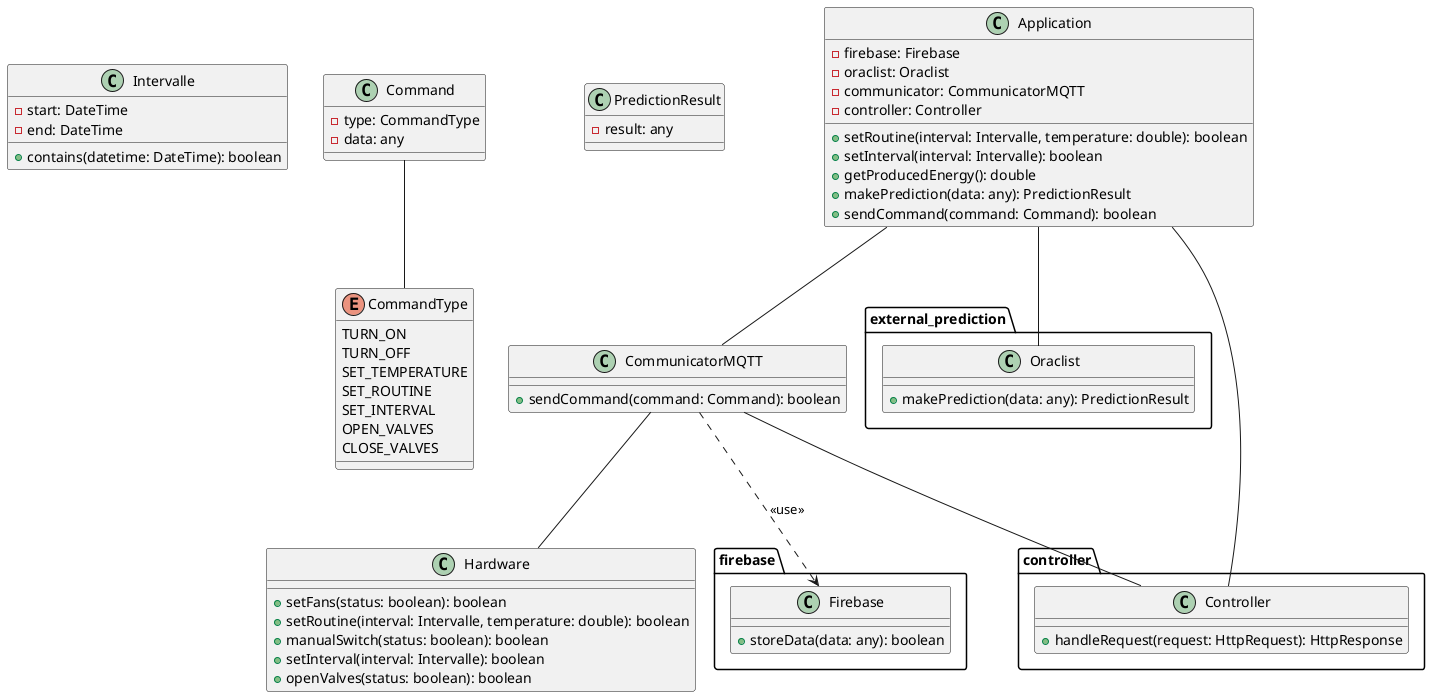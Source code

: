 @startuml

class Intervalle {
    - start: DateTime
    - end: DateTime
    + contains(datetime: DateTime): boolean
}

class Command {
    - type: CommandType
    - data: any
}

enum CommandType {
    TURN_ON
    TURN_OFF
    SET_TEMPERATURE
    SET_ROUTINE
    SET_INTERVAL
    OPEN_VALVES
    CLOSE_VALVES
}

class PredictionResult {
    - result: any
}

package firebase {
    class Firebase {
        + storeData(data: any): boolean
    }
}


class Hardware {
    + setFans(status: boolean): boolean
    + setRoutine(interval: Intervalle, temperature: double): boolean
    + manualSwitch(status: boolean): boolean
    + setInterval(interval: Intervalle): boolean
    + openValves(status: boolean): boolean
}

class Application {
    - firebase: Firebase
    - oraclist: Oraclist
    - communicator: CommunicatorMQTT
    - controller: Controller

    + setRoutine(interval: Intervalle, temperature: double): boolean
    + setInterval(interval: Intervalle): boolean
    + getProducedEnergy(): double
    + makePrediction(data: any): PredictionResult
    + sendCommand(command: Command): boolean
}

package external_prediction {
    class Oraclist {
        + makePrediction(data: any): PredictionResult
    }
}

package controller {
    class Controller {
        + handleRequest(request: HttpRequest): HttpResponse
    }
}

class CommunicatorMQTT {
    + sendCommand(command: Command): boolean
}

Application -- Oraclist
Application -- CommunicatorMQTT
Application -- Controller

CommunicatorMQTT -- Controller
CommunicatorMQTT -- Hardware
CommunicatorMQTT ..> Firebase: <<use>>

Command -- CommandType

@enduml
